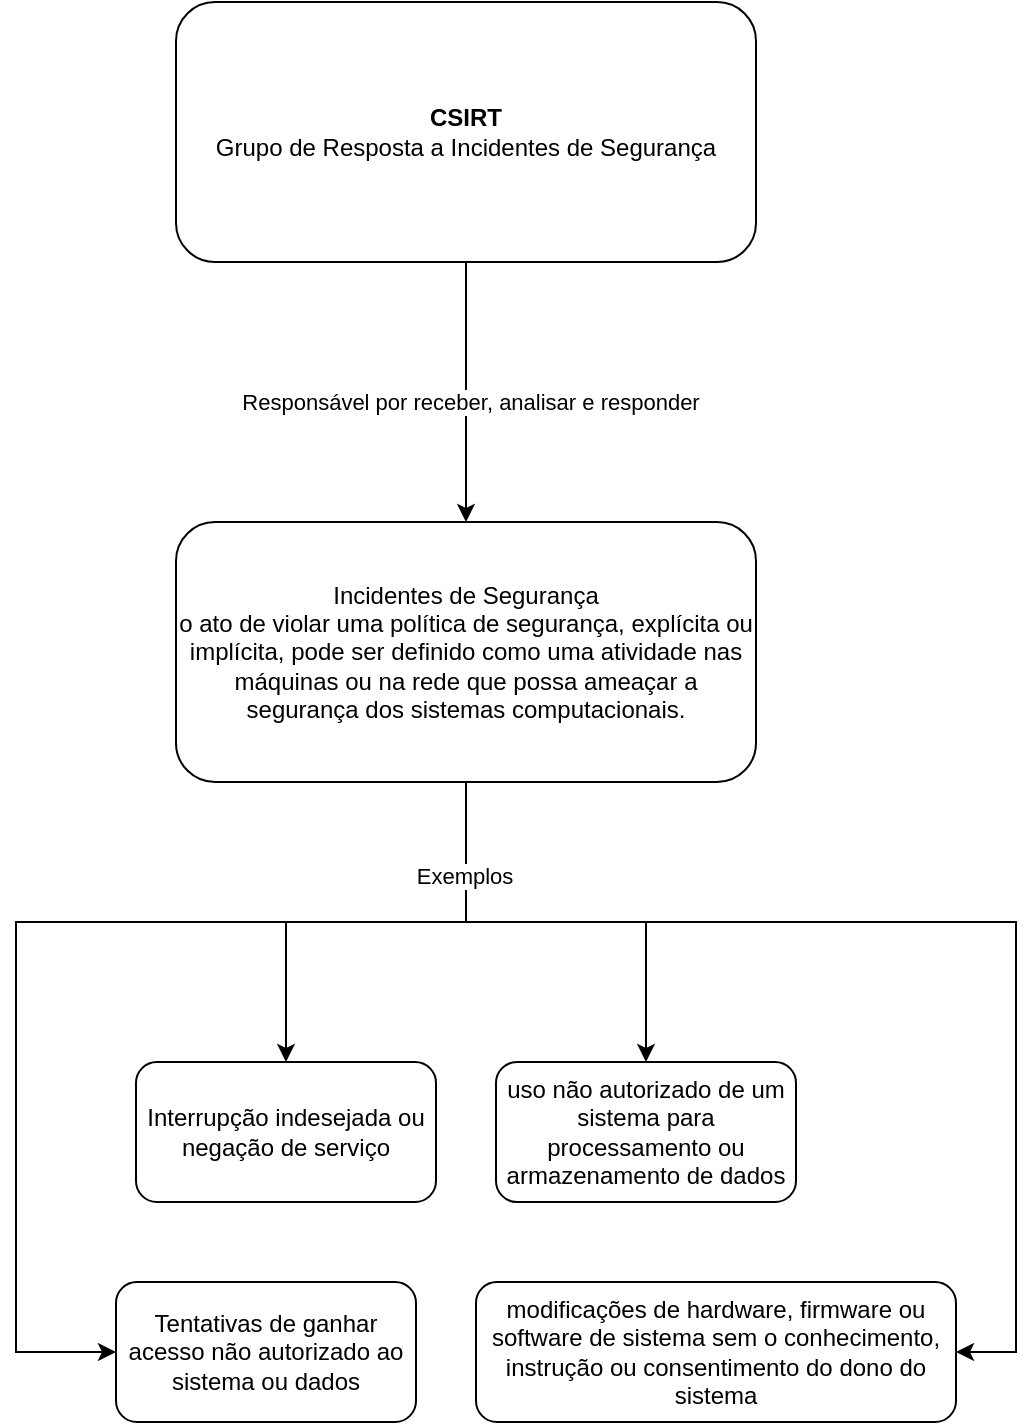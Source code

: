 <mxfile version="21.5.1" type="github">
  <diagram name="Página-1" id="vzmykAQDJHXHilZ2Ruip">
    <mxGraphModel dx="819" dy="469" grid="1" gridSize="10" guides="1" tooltips="1" connect="1" arrows="1" fold="1" page="1" pageScale="1" pageWidth="827" pageHeight="1169" math="0" shadow="0">
      <root>
        <mxCell id="0" />
        <mxCell id="1" parent="0" />
        <mxCell id="V3Id_f0gY5Y731fz_w0r-4" style="edgeStyle=orthogonalEdgeStyle;rounded=0;orthogonalLoop=1;jettySize=auto;html=1;entryX=0.5;entryY=0;entryDx=0;entryDy=0;" edge="1" parent="1" source="V3Id_f0gY5Y731fz_w0r-1" target="V3Id_f0gY5Y731fz_w0r-3">
          <mxGeometry relative="1" as="geometry" />
        </mxCell>
        <mxCell id="V3Id_f0gY5Y731fz_w0r-16" value="Responsável por receber, analisar e responder" style="edgeLabel;html=1;align=center;verticalAlign=middle;resizable=0;points=[];" vertex="1" connectable="0" parent="V3Id_f0gY5Y731fz_w0r-4">
          <mxGeometry x="0.07" y="2" relative="1" as="geometry">
            <mxPoint as="offset" />
          </mxGeometry>
        </mxCell>
        <mxCell id="V3Id_f0gY5Y731fz_w0r-1" value="&lt;b&gt;CSIRT&lt;/b&gt;&lt;br&gt;Grupo de Resposta a Incidentes de Segurança" style="rounded=1;whiteSpace=wrap;html=1;" vertex="1" parent="1">
          <mxGeometry x="240" y="90" width="290" height="130" as="geometry" />
        </mxCell>
        <mxCell id="V3Id_f0gY5Y731fz_w0r-9" style="edgeStyle=orthogonalEdgeStyle;rounded=0;orthogonalLoop=1;jettySize=auto;html=1;entryX=0.5;entryY=0;entryDx=0;entryDy=0;" edge="1" parent="1" source="V3Id_f0gY5Y731fz_w0r-3" target="V3Id_f0gY5Y731fz_w0r-6">
          <mxGeometry relative="1" as="geometry">
            <Array as="points">
              <mxPoint x="385" y="550" />
              <mxPoint x="295" y="550" />
            </Array>
          </mxGeometry>
        </mxCell>
        <mxCell id="V3Id_f0gY5Y731fz_w0r-11" style="edgeStyle=orthogonalEdgeStyle;rounded=0;orthogonalLoop=1;jettySize=auto;html=1;entryX=0.5;entryY=0;entryDx=0;entryDy=0;" edge="1" parent="1" source="V3Id_f0gY5Y731fz_w0r-3" target="V3Id_f0gY5Y731fz_w0r-8">
          <mxGeometry relative="1" as="geometry" />
        </mxCell>
        <mxCell id="V3Id_f0gY5Y731fz_w0r-12" style="edgeStyle=orthogonalEdgeStyle;rounded=0;orthogonalLoop=1;jettySize=auto;html=1;entryX=1;entryY=0.5;entryDx=0;entryDy=0;" edge="1" parent="1" source="V3Id_f0gY5Y731fz_w0r-3" target="V3Id_f0gY5Y731fz_w0r-7">
          <mxGeometry relative="1" as="geometry">
            <Array as="points">
              <mxPoint x="385" y="550" />
              <mxPoint x="660" y="550" />
              <mxPoint x="660" y="765" />
            </Array>
          </mxGeometry>
        </mxCell>
        <mxCell id="V3Id_f0gY5Y731fz_w0r-13" style="edgeStyle=orthogonalEdgeStyle;rounded=0;orthogonalLoop=1;jettySize=auto;html=1;" edge="1" parent="1" source="V3Id_f0gY5Y731fz_w0r-3" target="V3Id_f0gY5Y731fz_w0r-5">
          <mxGeometry relative="1" as="geometry">
            <Array as="points">
              <mxPoint x="385" y="550" />
              <mxPoint x="160" y="550" />
              <mxPoint x="160" y="765" />
            </Array>
          </mxGeometry>
        </mxCell>
        <mxCell id="V3Id_f0gY5Y731fz_w0r-14" value="Exemplos" style="edgeLabel;html=1;align=center;verticalAlign=middle;resizable=0;points=[];" vertex="1" connectable="0" parent="V3Id_f0gY5Y731fz_w0r-13">
          <mxGeometry x="-0.832" y="-1" relative="1" as="geometry">
            <mxPoint as="offset" />
          </mxGeometry>
        </mxCell>
        <mxCell id="V3Id_f0gY5Y731fz_w0r-3" value="Incidentes de Segurança&lt;br&gt;o ato de violar uma política de segurança, explícita ou implícita,&amp;nbsp;pode ser definido como uma atividade nas máquinas ou na rede que possa ameaçar a segurança dos sistemas computacionais." style="rounded=1;whiteSpace=wrap;html=1;" vertex="1" parent="1">
          <mxGeometry x="240" y="350" width="290" height="130" as="geometry" />
        </mxCell>
        <mxCell id="V3Id_f0gY5Y731fz_w0r-5" value="Tentativas de ganhar acesso não autorizado ao sistema ou dados" style="rounded=1;whiteSpace=wrap;html=1;" vertex="1" parent="1">
          <mxGeometry x="210" y="730" width="150" height="70" as="geometry" />
        </mxCell>
        <mxCell id="V3Id_f0gY5Y731fz_w0r-6" value="Interrupção indesejada ou negação de serviço" style="rounded=1;whiteSpace=wrap;html=1;" vertex="1" parent="1">
          <mxGeometry x="220" y="620" width="150" height="70" as="geometry" />
        </mxCell>
        <mxCell id="V3Id_f0gY5Y731fz_w0r-7" value="modificações de hardware, firmware ou software de sistema sem o conhecimento, instrução ou consentimento do dono do sistema" style="rounded=1;whiteSpace=wrap;html=1;" vertex="1" parent="1">
          <mxGeometry x="390" y="730" width="240" height="70" as="geometry" />
        </mxCell>
        <mxCell id="V3Id_f0gY5Y731fz_w0r-8" value="uso não autorizado de um sistema para processamento ou armazenamento de dados" style="rounded=1;whiteSpace=wrap;html=1;" vertex="1" parent="1">
          <mxGeometry x="400" y="620" width="150" height="70" as="geometry" />
        </mxCell>
      </root>
    </mxGraphModel>
  </diagram>
</mxfile>

